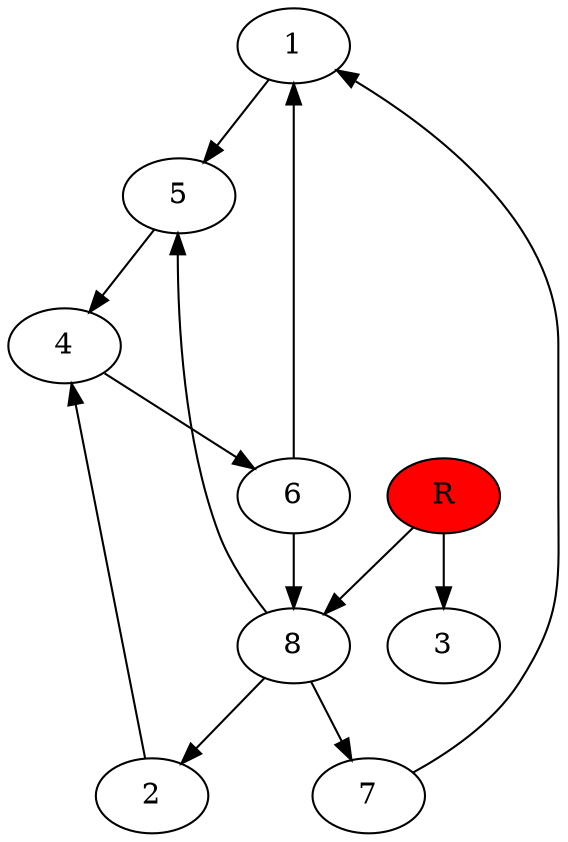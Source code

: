 digraph prb24895 {
	1
	2
	3
	4
	5
	6
	7
	8
	R [fillcolor="#ff0000" style=filled]
	1 -> 5
	2 -> 4
	4 -> 6
	5 -> 4
	6 -> 1
	6 -> 8
	7 -> 1
	8 -> 2
	8 -> 5
	8 -> 7
	R -> 3
	R -> 8
}
